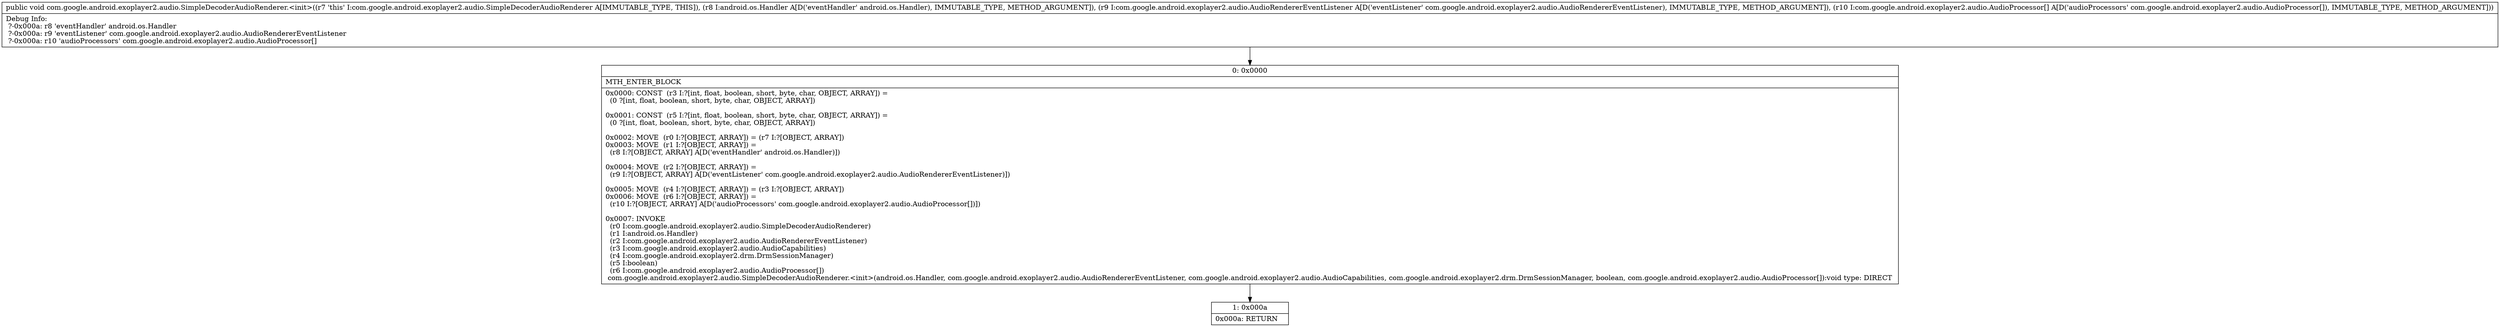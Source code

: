 digraph "CFG forcom.google.android.exoplayer2.audio.SimpleDecoderAudioRenderer.\<init\>(Landroid\/os\/Handler;Lcom\/google\/android\/exoplayer2\/audio\/AudioRendererEventListener;[Lcom\/google\/android\/exoplayer2\/audio\/AudioProcessor;)V" {
Node_0 [shape=record,label="{0\:\ 0x0000|MTH_ENTER_BLOCK\l|0x0000: CONST  (r3 I:?[int, float, boolean, short, byte, char, OBJECT, ARRAY]) = \l  (0 ?[int, float, boolean, short, byte, char, OBJECT, ARRAY])\l \l0x0001: CONST  (r5 I:?[int, float, boolean, short, byte, char, OBJECT, ARRAY]) = \l  (0 ?[int, float, boolean, short, byte, char, OBJECT, ARRAY])\l \l0x0002: MOVE  (r0 I:?[OBJECT, ARRAY]) = (r7 I:?[OBJECT, ARRAY]) \l0x0003: MOVE  (r1 I:?[OBJECT, ARRAY]) = \l  (r8 I:?[OBJECT, ARRAY] A[D('eventHandler' android.os.Handler)])\l \l0x0004: MOVE  (r2 I:?[OBJECT, ARRAY]) = \l  (r9 I:?[OBJECT, ARRAY] A[D('eventListener' com.google.android.exoplayer2.audio.AudioRendererEventListener)])\l \l0x0005: MOVE  (r4 I:?[OBJECT, ARRAY]) = (r3 I:?[OBJECT, ARRAY]) \l0x0006: MOVE  (r6 I:?[OBJECT, ARRAY]) = \l  (r10 I:?[OBJECT, ARRAY] A[D('audioProcessors' com.google.android.exoplayer2.audio.AudioProcessor[])])\l \l0x0007: INVOKE  \l  (r0 I:com.google.android.exoplayer2.audio.SimpleDecoderAudioRenderer)\l  (r1 I:android.os.Handler)\l  (r2 I:com.google.android.exoplayer2.audio.AudioRendererEventListener)\l  (r3 I:com.google.android.exoplayer2.audio.AudioCapabilities)\l  (r4 I:com.google.android.exoplayer2.drm.DrmSessionManager)\l  (r5 I:boolean)\l  (r6 I:com.google.android.exoplayer2.audio.AudioProcessor[])\l com.google.android.exoplayer2.audio.SimpleDecoderAudioRenderer.\<init\>(android.os.Handler, com.google.android.exoplayer2.audio.AudioRendererEventListener, com.google.android.exoplayer2.audio.AudioCapabilities, com.google.android.exoplayer2.drm.DrmSessionManager, boolean, com.google.android.exoplayer2.audio.AudioProcessor[]):void type: DIRECT \l}"];
Node_1 [shape=record,label="{1\:\ 0x000a|0x000a: RETURN   \l}"];
MethodNode[shape=record,label="{public void com.google.android.exoplayer2.audio.SimpleDecoderAudioRenderer.\<init\>((r7 'this' I:com.google.android.exoplayer2.audio.SimpleDecoderAudioRenderer A[IMMUTABLE_TYPE, THIS]), (r8 I:android.os.Handler A[D('eventHandler' android.os.Handler), IMMUTABLE_TYPE, METHOD_ARGUMENT]), (r9 I:com.google.android.exoplayer2.audio.AudioRendererEventListener A[D('eventListener' com.google.android.exoplayer2.audio.AudioRendererEventListener), IMMUTABLE_TYPE, METHOD_ARGUMENT]), (r10 I:com.google.android.exoplayer2.audio.AudioProcessor[] A[D('audioProcessors' com.google.android.exoplayer2.audio.AudioProcessor[]), IMMUTABLE_TYPE, METHOD_ARGUMENT]))  | Debug Info:\l  ?\-0x000a: r8 'eventHandler' android.os.Handler\l  ?\-0x000a: r9 'eventListener' com.google.android.exoplayer2.audio.AudioRendererEventListener\l  ?\-0x000a: r10 'audioProcessors' com.google.android.exoplayer2.audio.AudioProcessor[]\l}"];
MethodNode -> Node_0;
Node_0 -> Node_1;
}

